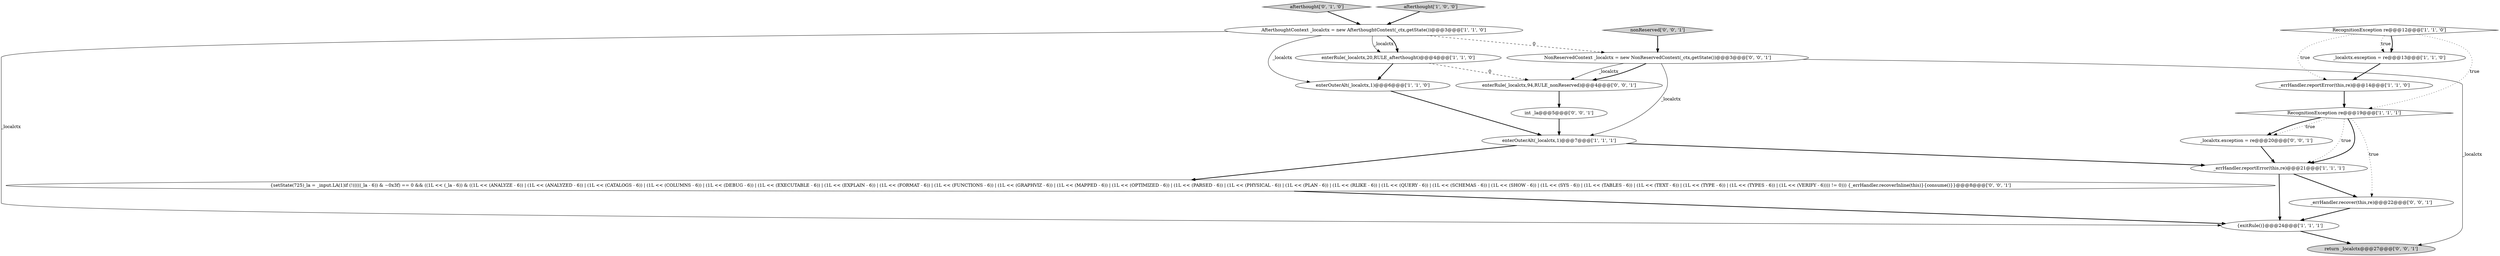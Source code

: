 digraph {
16 [style = filled, label = "_errHandler.recover(this,re)@@@22@@@['0', '0', '1']", fillcolor = white, shape = ellipse image = "AAA0AAABBB3BBB"];
9 [style = filled, label = "_localctx.exception = re@@@13@@@['1', '1', '0']", fillcolor = white, shape = ellipse image = "AAA0AAABBB1BBB"];
15 [style = filled, label = "return _localctx@@@27@@@['0', '0', '1']", fillcolor = lightgray, shape = ellipse image = "AAA0AAABBB3BBB"];
18 [style = filled, label = "{setState(725)_la = _input.LA(1)if (!(((((_la - 6)) & ~0x3f) == 0 && ((1L << (_la - 6)) & ((1L << (ANALYZE - 6)) | (1L << (ANALYZED - 6)) | (1L << (CATALOGS - 6)) | (1L << (COLUMNS - 6)) | (1L << (DEBUG - 6)) | (1L << (EXECUTABLE - 6)) | (1L << (EXPLAIN - 6)) | (1L << (FORMAT - 6)) | (1L << (FUNCTIONS - 6)) | (1L << (GRAPHVIZ - 6)) | (1L << (MAPPED - 6)) | (1L << (OPTIMIZED - 6)) | (1L << (PARSED - 6)) | (1L << (PHYSICAL - 6)) | (1L << (PLAN - 6)) | (1L << (RLIKE - 6)) | (1L << (QUERY - 6)) | (1L << (SCHEMAS - 6)) | (1L << (SHOW - 6)) | (1L << (SYS - 6)) | (1L << (TABLES - 6)) | (1L << (TEXT - 6)) | (1L << (TYPE - 6)) | (1L << (TYPES - 6)) | (1L << (VERIFY - 6)))) != 0))) {_errHandler.recoverInline(this)}{consume()}}@@@8@@@['0', '0', '1']", fillcolor = white, shape = ellipse image = "AAA0AAABBB3BBB"];
19 [style = filled, label = "_localctx.exception = re@@@20@@@['0', '0', '1']", fillcolor = white, shape = ellipse image = "AAA0AAABBB3BBB"];
17 [style = filled, label = "enterRule(_localctx,94,RULE_nonReserved)@@@4@@@['0', '0', '1']", fillcolor = white, shape = ellipse image = "AAA0AAABBB3BBB"];
2 [style = filled, label = "AfterthoughtContext _localctx = new AfterthoughtContext(_ctx,getState())@@@3@@@['1', '1', '0']", fillcolor = white, shape = ellipse image = "AAA0AAABBB1BBB"];
3 [style = filled, label = "enterRule(_localctx,20,RULE_afterthought)@@@4@@@['1', '1', '0']", fillcolor = white, shape = ellipse image = "AAA0AAABBB1BBB"];
13 [style = filled, label = "nonReserved['0', '0', '1']", fillcolor = lightgray, shape = diamond image = "AAA0AAABBB3BBB"];
11 [style = filled, label = "afterthought['0', '1', '0']", fillcolor = lightgray, shape = diamond image = "AAA0AAABBB2BBB"];
8 [style = filled, label = "RecognitionException re@@@12@@@['1', '1', '0']", fillcolor = white, shape = diamond image = "AAA0AAABBB1BBB"];
0 [style = filled, label = "_errHandler.reportError(this,re)@@@14@@@['1', '1', '0']", fillcolor = white, shape = ellipse image = "AAA0AAABBB1BBB"];
1 [style = filled, label = "enterOuterAlt(_localctx,1)@@@7@@@['1', '1', '1']", fillcolor = white, shape = ellipse image = "AAA0AAABBB1BBB"];
7 [style = filled, label = "_errHandler.reportError(this,re)@@@21@@@['1', '1', '1']", fillcolor = white, shape = ellipse image = "AAA0AAABBB1BBB"];
12 [style = filled, label = "NonReservedContext _localctx = new NonReservedContext(_ctx,getState())@@@3@@@['0', '0', '1']", fillcolor = white, shape = ellipse image = "AAA0AAABBB3BBB"];
5 [style = filled, label = "{exitRule()}@@@24@@@['1', '1', '1']", fillcolor = white, shape = ellipse image = "AAA0AAABBB1BBB"];
14 [style = filled, label = "int _la@@@5@@@['0', '0', '1']", fillcolor = white, shape = ellipse image = "AAA0AAABBB3BBB"];
4 [style = filled, label = "afterthought['1', '0', '0']", fillcolor = lightgray, shape = diamond image = "AAA0AAABBB1BBB"];
6 [style = filled, label = "RecognitionException re@@@19@@@['1', '1', '1']", fillcolor = white, shape = diamond image = "AAA0AAABBB1BBB"];
10 [style = filled, label = "enterOuterAlt(_localctx,1)@@@6@@@['1', '1', '0']", fillcolor = white, shape = ellipse image = "AAA0AAABBB1BBB"];
2->3 [style = solid, label="_localctx"];
0->6 [style = bold, label=""];
3->10 [style = bold, label=""];
6->16 [style = dotted, label="true"];
3->17 [style = dashed, label="0"];
8->9 [style = bold, label=""];
6->7 [style = dotted, label="true"];
6->19 [style = dotted, label="true"];
7->16 [style = bold, label=""];
18->5 [style = bold, label=""];
8->6 [style = dotted, label="true"];
1->18 [style = bold, label=""];
17->14 [style = bold, label=""];
9->0 [style = bold, label=""];
2->10 [style = solid, label="_localctx"];
6->19 [style = bold, label=""];
11->2 [style = bold, label=""];
4->2 [style = bold, label=""];
2->3 [style = bold, label=""];
14->1 [style = bold, label=""];
12->17 [style = solid, label="_localctx"];
2->5 [style = solid, label="_localctx"];
10->1 [style = bold, label=""];
13->12 [style = bold, label=""];
12->17 [style = bold, label=""];
16->5 [style = bold, label=""];
7->5 [style = bold, label=""];
8->0 [style = dotted, label="true"];
1->7 [style = bold, label=""];
6->7 [style = bold, label=""];
12->1 [style = solid, label="_localctx"];
19->7 [style = bold, label=""];
2->12 [style = dashed, label="0"];
12->15 [style = solid, label="_localctx"];
5->15 [style = bold, label=""];
8->9 [style = dotted, label="true"];
}
